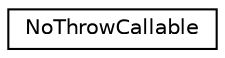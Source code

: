 digraph "Graphical Class Hierarchy"
{
  edge [fontname="Helvetica",fontsize="10",labelfontname="Helvetica",labelfontsize="10"];
  node [fontname="Helvetica",fontsize="10",shape=record];
  rankdir="LR";
  Node0 [label="NoThrowCallable",height=0.2,width=0.4,color="black", fillcolor="white", style="filled",URL="$struct_no_throw_callable.html"];
}
